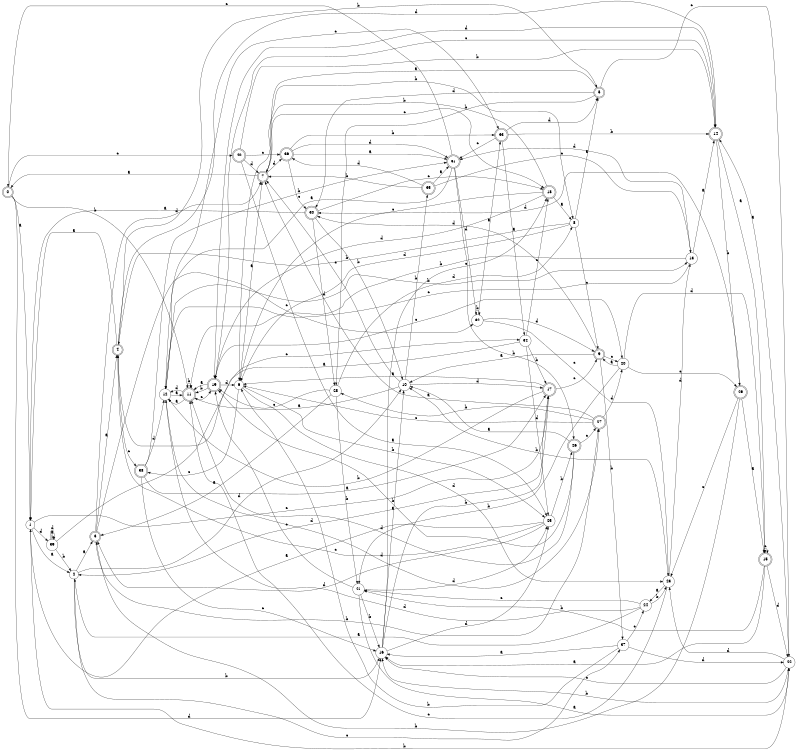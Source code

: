 digraph n33_4 {
__start0 [label="" shape="none"];

rankdir=LR;
size="8,5";

s0 [style="rounded,filled", color="black", fillcolor="white" shape="doublecircle", label="0"];
s1 [style="filled", color="black", fillcolor="white" shape="circle", label="1"];
s2 [style="filled", color="black", fillcolor="white" shape="circle", label="2"];
s3 [style="rounded,filled", color="black", fillcolor="white" shape="doublecircle", label="3"];
s4 [style="rounded,filled", color="black", fillcolor="white" shape="doublecircle", label="4"];
s5 [style="rounded,filled", color="black", fillcolor="white" shape="doublecircle", label="5"];
s6 [style="filled", color="black", fillcolor="white" shape="circle", label="6"];
s7 [style="rounded,filled", color="black", fillcolor="white" shape="doublecircle", label="7"];
s8 [style="filled", color="black", fillcolor="white" shape="circle", label="8"];
s9 [style="rounded,filled", color="black", fillcolor="white" shape="doublecircle", label="9"];
s10 [style="filled", color="black", fillcolor="white" shape="circle", label="10"];
s11 [style="rounded,filled", color="black", fillcolor="white" shape="doublecircle", label="11"];
s12 [style="filled", color="black", fillcolor="white" shape="circle", label="12"];
s13 [style="filled", color="black", fillcolor="white" shape="circle", label="13"];
s14 [style="rounded,filled", color="black", fillcolor="white" shape="doublecircle", label="14"];
s15 [style="rounded,filled", color="black", fillcolor="white" shape="doublecircle", label="15"];
s16 [style="filled", color="black", fillcolor="white" shape="circle", label="16"];
s17 [style="rounded,filled", color="black", fillcolor="white" shape="doublecircle", label="17"];
s18 [style="rounded,filled", color="black", fillcolor="white" shape="doublecircle", label="18"];
s19 [style="rounded,filled", color="black", fillcolor="white" shape="doublecircle", label="19"];
s20 [style="filled", color="black", fillcolor="white" shape="circle", label="20"];
s21 [style="filled", color="black", fillcolor="white" shape="circle", label="21"];
s22 [style="filled", color="black", fillcolor="white" shape="circle", label="22"];
s23 [style="filled", color="black", fillcolor="white" shape="circle", label="23"];
s24 [style="filled", color="black", fillcolor="white" shape="circle", label="24"];
s25 [style="filled", color="black", fillcolor="white" shape="circle", label="25"];
s26 [style="rounded,filled", color="black", fillcolor="white" shape="doublecircle", label="26"];
s27 [style="rounded,filled", color="black", fillcolor="white" shape="doublecircle", label="27"];
s28 [style="filled", color="black", fillcolor="white" shape="circle", label="28"];
s29 [style="rounded,filled", color="black", fillcolor="white" shape="doublecircle", label="29"];
s30 [style="rounded,filled", color="black", fillcolor="white" shape="doublecircle", label="30"];
s31 [style="rounded,filled", color="black", fillcolor="white" shape="doublecircle", label="31"];
s32 [style="filled", color="black", fillcolor="white" shape="circle", label="32"];
s33 [style="rounded,filled", color="black", fillcolor="white" shape="doublecircle", label="33"];
s34 [style="filled", color="black", fillcolor="white" shape="circle", label="34"];
s35 [style="rounded,filled", color="black", fillcolor="white" shape="doublecircle", label="35"];
s36 [style="rounded,filled", color="black", fillcolor="white" shape="doublecircle", label="36"];
s37 [style="filled", color="black", fillcolor="white" shape="circle", label="37"];
s38 [style="rounded,filled", color="black", fillcolor="white" shape="doublecircle", label="38"];
s39 [style="filled", color="black", fillcolor="white" shape="circle", label="39"];
s40 [style="rounded,filled", color="black", fillcolor="white" shape="doublecircle", label="40"];
s0 -> s1 [label="a"];
s0 -> s11 [label="b"];
s0 -> s40 [label="c"];
s0 -> s16 [label="d"];
s1 -> s2 [label="a"];
s1 -> s22 [label="b"];
s1 -> s17 [label="c"];
s1 -> s39 [label="d"];
s2 -> s3 [label="a"];
s2 -> s16 [label="b"];
s2 -> s37 [label="c"];
s2 -> s10 [label="d"];
s3 -> s4 [label="a"];
s3 -> s27 [label="b"];
s3 -> s32 [label="c"];
s3 -> s7 [label="d"];
s4 -> s1 [label="a"];
s4 -> s5 [label="b"];
s4 -> s38 [label="c"];
s4 -> s14 [label="d"];
s5 -> s6 [label="a"];
s5 -> s28 [label="b"];
s5 -> s22 [label="c"];
s5 -> s30 [label="d"];
s6 -> s7 [label="a"];
s6 -> s25 [label="b"];
s6 -> s38 [label="c"];
s6 -> s23 [label="d"];
s7 -> s0 [label="a"];
s7 -> s8 [label="b"];
s7 -> s18 [label="c"];
s7 -> s36 [label="d"];
s8 -> s5 [label="a"];
s8 -> s4 [label="b"];
s8 -> s9 [label="c"];
s8 -> s6 [label="d"];
s9 -> s10 [label="a"];
s9 -> s37 [label="b"];
s9 -> s20 [label="c"];
s9 -> s30 [label="d"];
s10 -> s11 [label="a"];
s10 -> s35 [label="b"];
s10 -> s7 [label="c"];
s10 -> s17 [label="d"];
s11 -> s12 [label="a"];
s11 -> s11 [label="b"];
s11 -> s19 [label="c"];
s11 -> s12 [label="d"];
s12 -> s11 [label="a"];
s12 -> s13 [label="b"];
s12 -> s33 [label="c"];
s12 -> s27 [label="d"];
s13 -> s14 [label="a"];
s13 -> s11 [label="b"];
s13 -> s12 [label="c"];
s13 -> s31 [label="d"];
s14 -> s15 [label="a"];
s14 -> s29 [label="b"];
s14 -> s19 [label="c"];
s14 -> s19 [label="d"];
s15 -> s16 [label="a"];
s15 -> s21 [label="b"];
s15 -> s15 [label="c"];
s15 -> s22 [label="d"];
s16 -> s10 [label="a"];
s16 -> s17 [label="b"];
s16 -> s18 [label="c"];
s16 -> s25 [label="d"];
s17 -> s6 [label="a"];
s17 -> s12 [label="b"];
s17 -> s9 [label="c"];
s17 -> s2 [label="d"];
s18 -> s8 [label="a"];
s18 -> s7 [label="b"];
s18 -> s6 [label="c"];
s18 -> s19 [label="d"];
s19 -> s11 [label="a"];
s19 -> s11 [label="b"];
s19 -> s20 [label="c"];
s19 -> s6 [label="d"];
s20 -> s9 [label="a"];
s20 -> s21 [label="b"];
s20 -> s29 [label="c"];
s20 -> s15 [label="d"];
s21 -> s22 [label="a"];
s21 -> s16 [label="b"];
s21 -> s19 [label="c"];
s21 -> s25 [label="d"];
s22 -> s14 [label="a"];
s22 -> s16 [label="b"];
s22 -> s16 [label="c"];
s22 -> s23 [label="d"];
s23 -> s24 [label="a"];
s23 -> s10 [label="b"];
s23 -> s11 [label="c"];
s23 -> s13 [label="d"];
s24 -> s2 [label="a"];
s24 -> s23 [label="b"];
s24 -> s21 [label="c"];
s24 -> s12 [label="d"];
s25 -> s1 [label="a"];
s25 -> s26 [label="b"];
s25 -> s4 [label="c"];
s25 -> s3 [label="d"];
s26 -> s10 [label="a"];
s26 -> s19 [label="b"];
s26 -> s27 [label="c"];
s26 -> s11 [label="d"];
s27 -> s7 [label="a"];
s27 -> s28 [label="b"];
s27 -> s6 [label="c"];
s27 -> s20 [label="d"];
s28 -> s3 [label="a"];
s28 -> s21 [label="b"];
s28 -> s19 [label="c"];
s28 -> s8 [label="d"];
s29 -> s15 [label="a"];
s29 -> s3 [label="b"];
s29 -> s23 [label="c"];
s29 -> s30 [label="d"];
s30 -> s1 [label="a"];
s30 -> s10 [label="b"];
s30 -> s18 [label="c"];
s30 -> s28 [label="d"];
s31 -> s12 [label="a"];
s31 -> s26 [label="b"];
s31 -> s0 [label="c"];
s31 -> s32 [label="d"];
s32 -> s33 [label="a"];
s32 -> s32 [label="b"];
s32 -> s23 [label="c"];
s32 -> s9 [label="d"];
s33 -> s34 [label="a"];
s33 -> s14 [label="b"];
s33 -> s31 [label="c"];
s33 -> s5 [label="d"];
s34 -> s4 [label="a"];
s34 -> s17 [label="b"];
s34 -> s18 [label="c"];
s34 -> s25 [label="d"];
s35 -> s31 [label="a"];
s35 -> s7 [label="b"];
s35 -> s13 [label="c"];
s35 -> s36 [label="d"];
s36 -> s31 [label="a"];
s36 -> s33 [label="b"];
s36 -> s30 [label="c"];
s36 -> s31 [label="d"];
s37 -> s16 [label="a"];
s37 -> s6 [label="b"];
s37 -> s24 [label="c"];
s37 -> s22 [label="d"];
s38 -> s17 [label="a"];
s38 -> s31 [label="b"];
s38 -> s16 [label="c"];
s38 -> s12 [label="d"];
s39 -> s39 [label="a"];
s39 -> s2 [label="b"];
s39 -> s34 [label="c"];
s39 -> s39 [label="d"];
s40 -> s25 [label="a"];
s40 -> s14 [label="b"];
s40 -> s36 [label="c"];
s40 -> s7 [label="d"];

}
